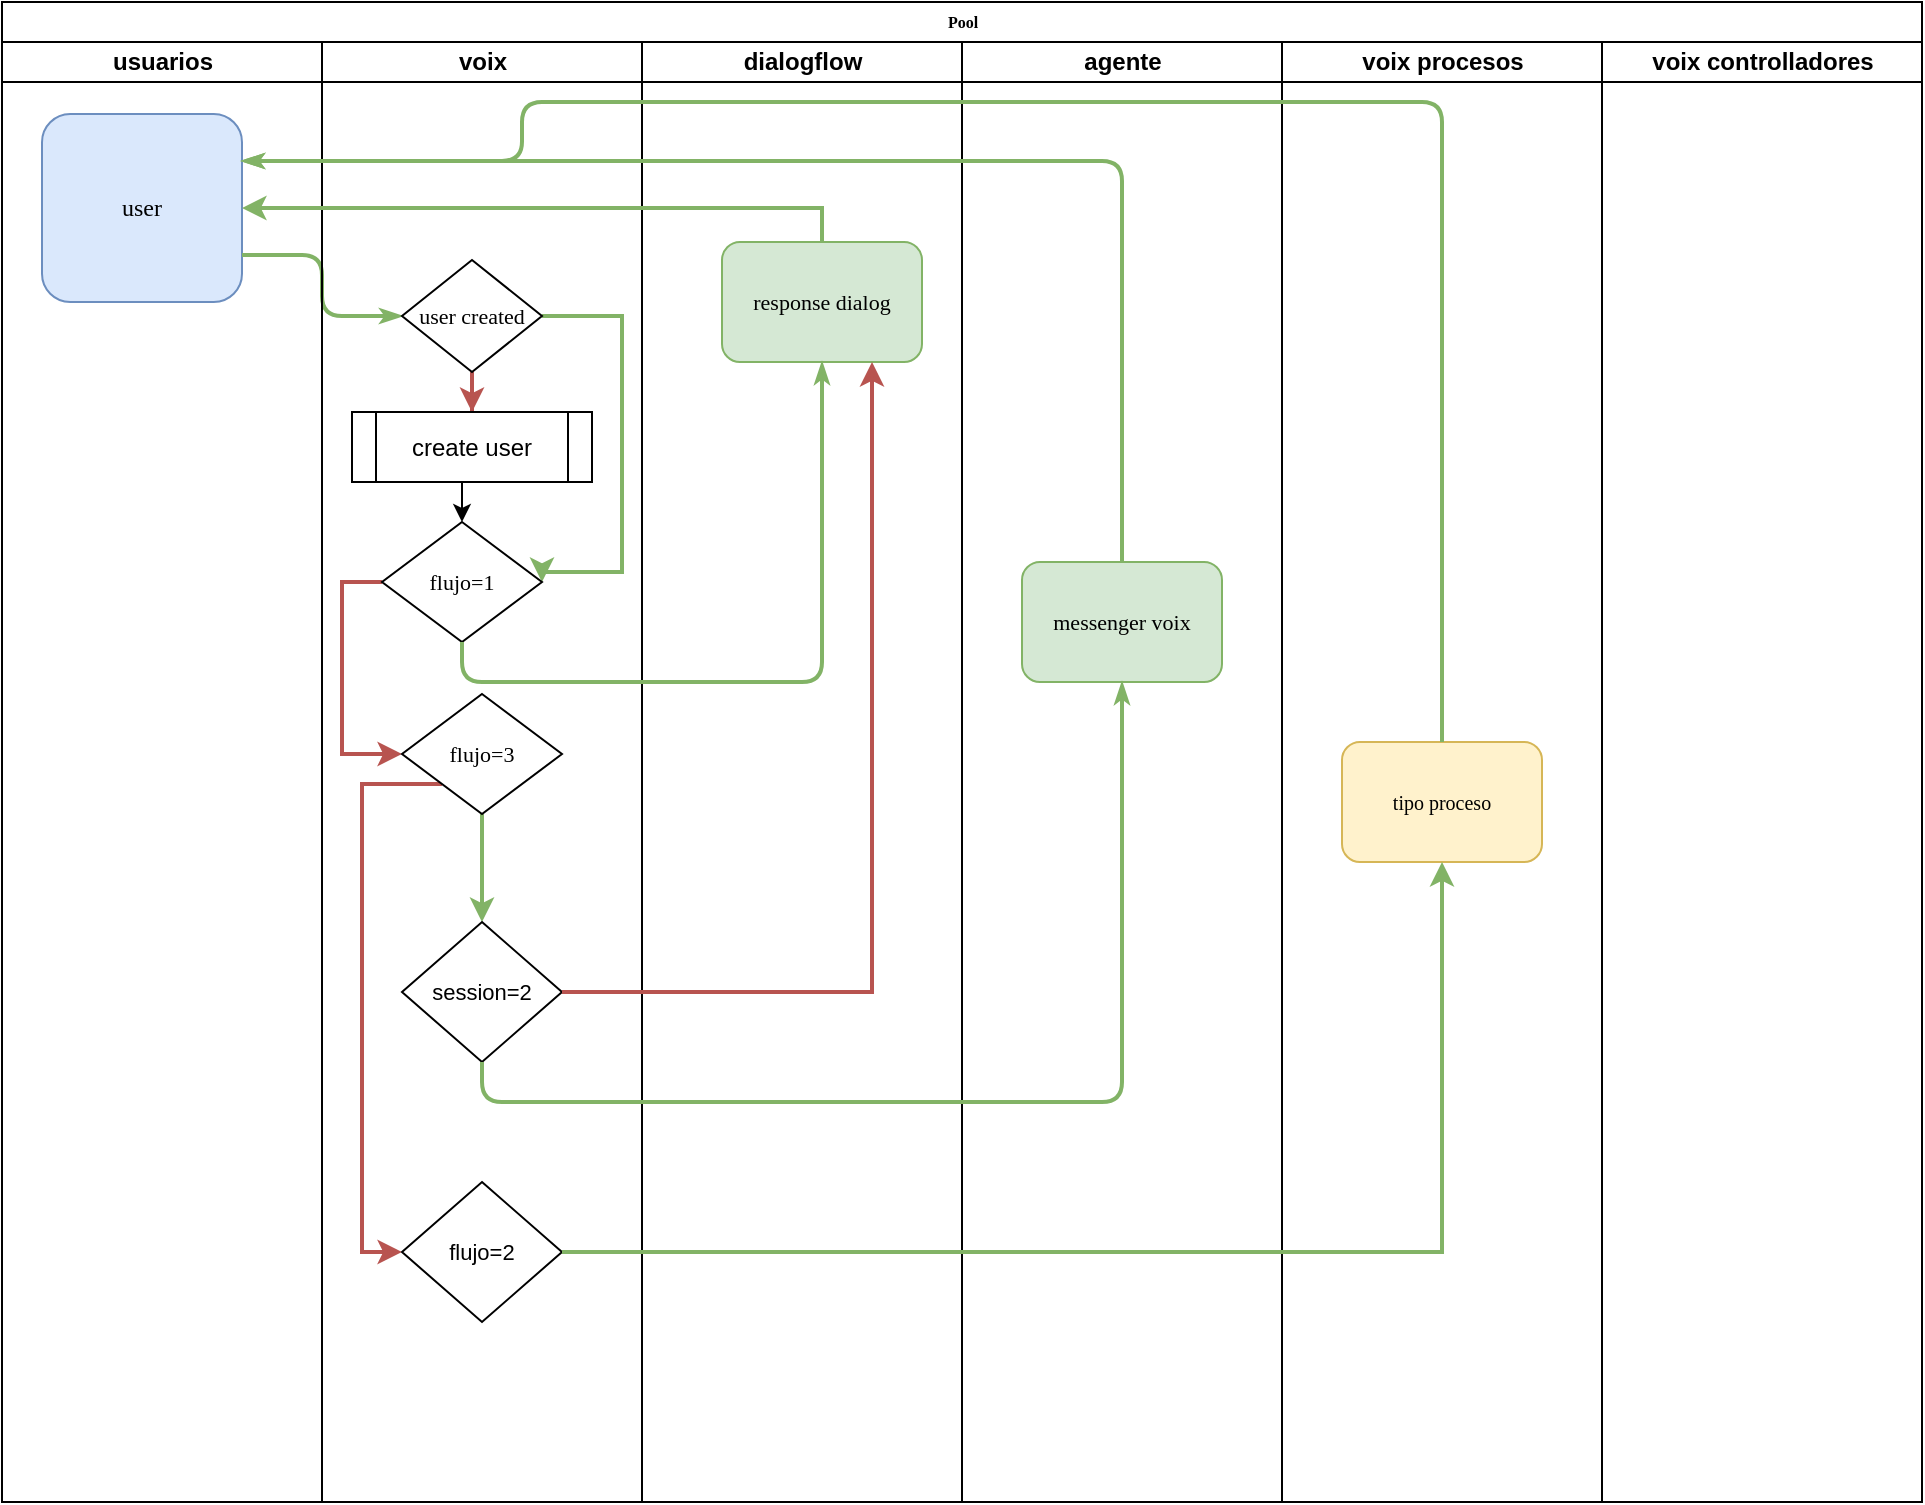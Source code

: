 <mxfile version="12.3.3" type="device" pages="1"><diagram name="Page-1" id="74e2e168-ea6b-b213-b513-2b3c1d86103e"><mxGraphModel dx="868" dy="401" grid="1" gridSize="10" guides="1" tooltips="1" connect="1" arrows="1" fold="1" page="1" pageScale="1" pageWidth="1100" pageHeight="850" background="#ffffff" math="0" shadow="0"><root><mxCell id="0"/><mxCell id="1" parent="0"/><mxCell id="77e6c97f196da883-1" value="Pool" style="swimlane;html=1;childLayout=stackLayout;startSize=20;rounded=0;shadow=0;labelBackgroundColor=none;strokeWidth=1;fontFamily=Verdana;fontSize=8;align=center;" parent="1" vertex="1"><mxGeometry x="70" y="40" width="960" height="750" as="geometry"/></mxCell><mxCell id="77e6c97f196da883-2" value="usuarios" style="swimlane;html=1;startSize=20;" parent="77e6c97f196da883-1" vertex="1"><mxGeometry y="20" width="160" height="730" as="geometry"/></mxCell><mxCell id="77e6c97f196da883-8" value="&lt;font style=&quot;font-size: 12px&quot;&gt;user&lt;/font&gt;" style="rounded=1;whiteSpace=wrap;html=1;shadow=0;labelBackgroundColor=none;strokeWidth=1;fontFamily=Verdana;fontSize=8;align=center;fillColor=#dae8fc;strokeColor=#6c8ebf;" parent="77e6c97f196da883-2" vertex="1"><mxGeometry x="20" y="36" width="100" height="94" as="geometry"/></mxCell><mxCell id="77e6c97f196da883-26" style="edgeStyle=orthogonalEdgeStyle;rounded=1;html=1;labelBackgroundColor=none;startArrow=none;startFill=0;startSize=5;endArrow=classicThin;endFill=1;endSize=5;jettySize=auto;orthogonalLoop=1;strokeWidth=2;fontFamily=Verdana;fontSize=8;entryX=0;entryY=0.5;entryDx=0;entryDy=0;fillColor=#d5e8d4;strokeColor=#82b366;exitX=1;exitY=0.75;exitDx=0;exitDy=0;" parent="77e6c97f196da883-1" source="77e6c97f196da883-8" target="87ZSlbuoSVwTOgJZNvkT-3" edge="1"><mxGeometry relative="1" as="geometry"><mxPoint x="200" y="115" as="targetPoint"/></mxGeometry></mxCell><mxCell id="77e6c97f196da883-3" value="voix" style="swimlane;html=1;startSize=20;" parent="77e6c97f196da883-1" vertex="1"><mxGeometry x="160" y="20" width="160" height="730" as="geometry"/></mxCell><mxCell id="87ZSlbuoSVwTOgJZNvkT-14" style="edgeStyle=orthogonalEdgeStyle;rounded=0;orthogonalLoop=1;jettySize=auto;html=1;fillColor=#f8cecc;strokeColor=#b85450;strokeWidth=2;" edge="1" parent="77e6c97f196da883-3" source="87ZSlbuoSVwTOgJZNvkT-3" target="87ZSlbuoSVwTOgJZNvkT-8"><mxGeometry relative="1" as="geometry"/></mxCell><mxCell id="87ZSlbuoSVwTOgJZNvkT-15" style="edgeStyle=orthogonalEdgeStyle;rounded=0;orthogonalLoop=1;jettySize=auto;html=1;entryX=1;entryY=0.5;entryDx=0;entryDy=0;fillColor=#d5e8d4;strokeColor=#82b366;strokeWidth=2;" edge="1" parent="77e6c97f196da883-3" source="87ZSlbuoSVwTOgJZNvkT-3" target="87ZSlbuoSVwTOgJZNvkT-13"><mxGeometry relative="1" as="geometry"><Array as="points"><mxPoint x="150" y="137"/><mxPoint x="150" y="265"/></Array></mxGeometry></mxCell><mxCell id="87ZSlbuoSVwTOgJZNvkT-3" value="&lt;font style=&quot;font-size: 11px&quot;&gt;user created&lt;/font&gt;" style="rhombus;whiteSpace=wrap;html=1;rounded=0;shadow=0;labelBackgroundColor=none;strokeWidth=1;fontFamily=Verdana;fontSize=8;align=center;" vertex="1" parent="77e6c97f196da883-3"><mxGeometry x="40" y="109" width="70" height="56" as="geometry"/></mxCell><mxCell id="87ZSlbuoSVwTOgJZNvkT-22" style="edgeStyle=orthogonalEdgeStyle;rounded=0;orthogonalLoop=1;jettySize=auto;html=1;exitX=0.5;exitY=1;exitDx=0;exitDy=0;entryX=0.5;entryY=0;entryDx=0;entryDy=0;strokeWidth=1;" edge="1" parent="77e6c97f196da883-3" source="87ZSlbuoSVwTOgJZNvkT-8" target="87ZSlbuoSVwTOgJZNvkT-13"><mxGeometry relative="1" as="geometry"/></mxCell><mxCell id="87ZSlbuoSVwTOgJZNvkT-8" value="create user" style="shape=process;whiteSpace=wrap;html=1;backgroundOutline=1;" vertex="1" parent="77e6c97f196da883-3"><mxGeometry x="15" y="185" width="120" height="35" as="geometry"/></mxCell><mxCell id="87ZSlbuoSVwTOgJZNvkT-16" style="edgeStyle=orthogonalEdgeStyle;rounded=0;orthogonalLoop=1;jettySize=auto;html=1;exitX=0;exitY=0.5;exitDx=0;exitDy=0;entryX=0;entryY=0.5;entryDx=0;entryDy=0;fillColor=#f8cecc;strokeColor=#b85450;strokeWidth=2;" edge="1" parent="77e6c97f196da883-3" source="87ZSlbuoSVwTOgJZNvkT-13" target="77e6c97f196da883-13"><mxGeometry relative="1" as="geometry"/></mxCell><mxCell id="87ZSlbuoSVwTOgJZNvkT-13" value="&lt;font style=&quot;font-size: 11px&quot;&gt;flujo=1&lt;/font&gt;" style="rhombus;whiteSpace=wrap;html=1;rounded=0;shadow=0;labelBackgroundColor=none;strokeWidth=1;fontFamily=Verdana;fontSize=8;align=center;" vertex="1" parent="77e6c97f196da883-3"><mxGeometry x="30" y="240" width="80" height="60" as="geometry"/></mxCell><mxCell id="87ZSlbuoSVwTOgJZNvkT-29" style="edgeStyle=orthogonalEdgeStyle;rounded=0;orthogonalLoop=1;jettySize=auto;html=1;exitX=0.5;exitY=1;exitDx=0;exitDy=0;entryX=0.5;entryY=0;entryDx=0;entryDy=0;strokeWidth=2;fillColor=#d5e8d4;strokeColor=#82b366;" edge="1" parent="77e6c97f196da883-3" source="77e6c97f196da883-13" target="87ZSlbuoSVwTOgJZNvkT-28"><mxGeometry relative="1" as="geometry"/></mxCell><mxCell id="87ZSlbuoSVwTOgJZNvkT-34" style="edgeStyle=orthogonalEdgeStyle;rounded=0;orthogonalLoop=1;jettySize=auto;html=1;exitX=0;exitY=1;exitDx=0;exitDy=0;entryX=0;entryY=0.5;entryDx=0;entryDy=0;strokeWidth=2;fillColor=#f8cecc;strokeColor=#b85450;" edge="1" parent="77e6c97f196da883-3" source="77e6c97f196da883-13" target="87ZSlbuoSVwTOgJZNvkT-33"><mxGeometry relative="1" as="geometry"><Array as="points"><mxPoint x="20" y="371"/><mxPoint x="20" y="605"/></Array></mxGeometry></mxCell><mxCell id="77e6c97f196da883-13" value="&lt;font style=&quot;font-size: 11px&quot;&gt;flujo=3&lt;/font&gt;" style="rhombus;whiteSpace=wrap;html=1;rounded=0;shadow=0;labelBackgroundColor=none;strokeWidth=1;fontFamily=Verdana;fontSize=8;align=center;" parent="77e6c97f196da883-3" vertex="1"><mxGeometry x="40" y="326" width="80" height="60" as="geometry"/></mxCell><mxCell id="87ZSlbuoSVwTOgJZNvkT-28" value="&lt;font style=&quot;font-size: 11px&quot;&gt;session=2&lt;/font&gt;" style="rhombus;whiteSpace=wrap;html=1;" vertex="1" parent="77e6c97f196da883-3"><mxGeometry x="40" y="440" width="80" height="70" as="geometry"/></mxCell><mxCell id="87ZSlbuoSVwTOgJZNvkT-33" value="&lt;font style=&quot;font-size: 11px&quot;&gt;flujo=2&lt;/font&gt;" style="rhombus;whiteSpace=wrap;html=1;" vertex="1" parent="77e6c97f196da883-3"><mxGeometry x="40" y="570" width="80" height="70" as="geometry"/></mxCell><mxCell id="77e6c97f196da883-4" value="dialogflow" style="swimlane;html=1;startSize=20;" parent="77e6c97f196da883-1" vertex="1"><mxGeometry x="320" y="20" width="160" height="730" as="geometry"/></mxCell><mxCell id="77e6c97f196da883-15" value="&lt;font style=&quot;font-size: 11px&quot;&gt;response dialog&lt;/font&gt;" style="rounded=1;whiteSpace=wrap;html=1;shadow=0;labelBackgroundColor=none;strokeWidth=1;fontFamily=Verdana;fontSize=8;align=center;fillColor=#d5e8d4;strokeColor=#82b366;" parent="77e6c97f196da883-4" vertex="1"><mxGeometry x="40" y="100" width="100" height="60" as="geometry"/></mxCell><mxCell id="77e6c97f196da883-5" value="agente" style="swimlane;html=1;startSize=20;" parent="77e6c97f196da883-1" vertex="1"><mxGeometry x="480" y="20" width="160" height="730" as="geometry"/></mxCell><mxCell id="87ZSlbuoSVwTOgJZNvkT-20" value="&lt;font style=&quot;font-size: 11px&quot;&gt;messenger voix&lt;/font&gt;" style="rounded=1;whiteSpace=wrap;html=1;shadow=0;labelBackgroundColor=none;strokeWidth=1;fontFamily=Verdana;fontSize=8;align=center;fillColor=#d5e8d4;strokeColor=#82b366;" vertex="1" parent="77e6c97f196da883-5"><mxGeometry x="30" y="260" width="100" height="60" as="geometry"/></mxCell><mxCell id="77e6c97f196da883-6" value="voix procesos" style="swimlane;html=1;startSize=20;" parent="77e6c97f196da883-1" vertex="1"><mxGeometry x="640" y="20" width="160" height="730" as="geometry"/></mxCell><mxCell id="77e6c97f196da883-24" value="&lt;font style=&quot;font-size: 10px&quot;&gt;tipo proceso&lt;/font&gt;" style="rounded=1;whiteSpace=wrap;html=1;shadow=0;labelBackgroundColor=none;strokeWidth=1;fontFamily=Verdana;fontSize=8;align=center;fillColor=#fff2cc;strokeColor=#d6b656;" parent="77e6c97f196da883-6" vertex="1"><mxGeometry x="30" y="350" width="100" height="60" as="geometry"/></mxCell><mxCell id="77e6c97f196da883-7" value="voix controlladores" style="swimlane;html=1;startSize=20;" parent="77e6c97f196da883-1" vertex="1"><mxGeometry x="800" y="20" width="160" height="730" as="geometry"/></mxCell><mxCell id="87ZSlbuoSVwTOgJZNvkT-18" style="edgeStyle=orthogonalEdgeStyle;rounded=1;html=1;labelBackgroundColor=none;startArrow=none;startFill=0;startSize=5;endArrow=classicThin;endFill=1;endSize=5;jettySize=auto;orthogonalLoop=1;strokeWidth=2;fontFamily=Verdana;fontSize=8;exitX=0.5;exitY=1;exitDx=0;exitDy=0;fillColor=#d5e8d4;strokeColor=#82b366;entryX=0.5;entryY=1;entryDx=0;entryDy=0;" edge="1" parent="77e6c97f196da883-1" source="87ZSlbuoSVwTOgJZNvkT-13" target="77e6c97f196da883-15"><mxGeometry relative="1" as="geometry"><mxPoint x="240" y="285" as="sourcePoint"/><mxPoint x="410" y="150" as="targetPoint"/></mxGeometry></mxCell><mxCell id="87ZSlbuoSVwTOgJZNvkT-19" style="edgeStyle=orthogonalEdgeStyle;rounded=0;orthogonalLoop=1;jettySize=auto;html=1;entryX=1;entryY=0.5;entryDx=0;entryDy=0;fillColor=#d5e8d4;strokeColor=#82b366;strokeWidth=2;" edge="1" parent="77e6c97f196da883-1" source="77e6c97f196da883-15" target="77e6c97f196da883-8"><mxGeometry relative="1" as="geometry"><Array as="points"><mxPoint x="410" y="103"/></Array></mxGeometry></mxCell><mxCell id="87ZSlbuoSVwTOgJZNvkT-27" style="edgeStyle=orthogonalEdgeStyle;rounded=1;html=1;labelBackgroundColor=none;startArrow=none;startFill=0;startSize=5;endArrow=classicThin;endFill=1;endSize=5;jettySize=auto;orthogonalLoop=1;strokeWidth=2;fontFamily=Verdana;fontSize=8;exitX=0.5;exitY=0;exitDx=0;exitDy=0;fillColor=#d5e8d4;strokeColor=#82b366;entryX=1;entryY=0.25;entryDx=0;entryDy=0;" edge="1" parent="77e6c97f196da883-1" source="87ZSlbuoSVwTOgJZNvkT-20" target="77e6c97f196da883-8"><mxGeometry relative="1" as="geometry"><mxPoint x="410" y="210" as="sourcePoint"/><mxPoint x="590" y="70" as="targetPoint"/></mxGeometry></mxCell><mxCell id="87ZSlbuoSVwTOgJZNvkT-30" style="edgeStyle=orthogonalEdgeStyle;rounded=1;html=1;labelBackgroundColor=none;startArrow=none;startFill=0;startSize=5;endArrow=classicThin;endFill=1;endSize=5;jettySize=auto;orthogonalLoop=1;strokeWidth=2;fontFamily=Verdana;fontSize=8;exitX=0.5;exitY=1;exitDx=0;exitDy=0;fillColor=#d5e8d4;strokeColor=#82b366;entryX=0.5;entryY=1;entryDx=0;entryDy=0;" edge="1" parent="77e6c97f196da883-1" source="87ZSlbuoSVwTOgJZNvkT-28" target="87ZSlbuoSVwTOgJZNvkT-20"><mxGeometry relative="1" as="geometry"><mxPoint x="290" y="490" as="sourcePoint"/><mxPoint x="470" y="350" as="targetPoint"/><Array as="points"><mxPoint x="240" y="550"/><mxPoint x="560" y="550"/></Array></mxGeometry></mxCell><mxCell id="87ZSlbuoSVwTOgJZNvkT-32" style="edgeStyle=orthogonalEdgeStyle;rounded=0;orthogonalLoop=1;jettySize=auto;html=1;exitX=1;exitY=0.5;exitDx=0;exitDy=0;entryX=0.75;entryY=1;entryDx=0;entryDy=0;strokeWidth=2;fillColor=#f8cecc;strokeColor=#b85450;" edge="1" parent="77e6c97f196da883-1" source="87ZSlbuoSVwTOgJZNvkT-28" target="77e6c97f196da883-15"><mxGeometry relative="1" as="geometry"/></mxCell><mxCell id="87ZSlbuoSVwTOgJZNvkT-35" style="edgeStyle=orthogonalEdgeStyle;rounded=0;orthogonalLoop=1;jettySize=auto;html=1;strokeWidth=2;fillColor=#d5e8d4;strokeColor=#82b366;" edge="1" parent="77e6c97f196da883-1" source="87ZSlbuoSVwTOgJZNvkT-33" target="77e6c97f196da883-24"><mxGeometry relative="1" as="geometry"/></mxCell><mxCell id="87ZSlbuoSVwTOgJZNvkT-36" style="edgeStyle=orthogonalEdgeStyle;rounded=1;html=1;labelBackgroundColor=none;startArrow=none;startFill=0;startSize=5;endArrow=classicThin;endFill=1;endSize=5;jettySize=auto;orthogonalLoop=1;strokeWidth=2;fontFamily=Verdana;fontSize=8;exitX=0.5;exitY=0;exitDx=0;exitDy=0;fillColor=#d5e8d4;strokeColor=#82b366;entryX=1;entryY=0.25;entryDx=0;entryDy=0;" edge="1" parent="77e6c97f196da883-1" source="77e6c97f196da883-24" target="77e6c97f196da883-8"><mxGeometry relative="1" as="geometry"><mxPoint x="860" y="256" as="sourcePoint"/><mxPoint x="420" y="56" as="targetPoint"/><Array as="points"><mxPoint x="720" y="50"/><mxPoint x="260" y="50"/><mxPoint x="260" y="80"/></Array></mxGeometry></mxCell></root></mxGraphModel></diagram></mxfile>
